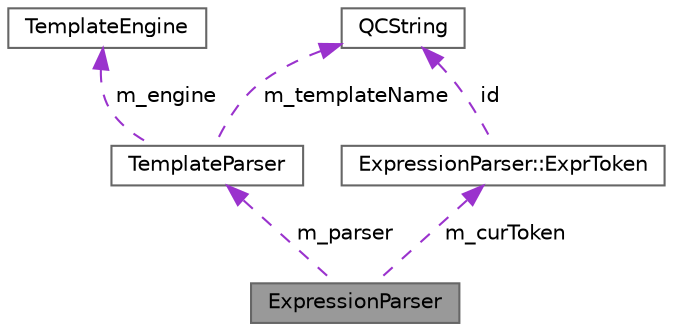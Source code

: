 digraph "ExpressionParser"
{
 // INTERACTIVE_SVG=YES
 // LATEX_PDF_SIZE
  bgcolor="transparent";
  edge [fontname=Helvetica,fontsize=10,labelfontname=Helvetica,labelfontsize=10];
  node [fontname=Helvetica,fontsize=10,shape=box,height=0.2,width=0.4];
  Node1 [label="ExpressionParser",height=0.2,width=0.4,color="gray40", fillcolor="grey60", style="filled", fontcolor="black",tooltip="Recursive decent parser for Django style template expressions."];
  Node2 -> Node1 [dir="back",color="darkorchid3",style="dashed",label=" m_parser" ];
  Node2 [label="TemplateParser",height=0.2,width=0.4,color="gray40", fillcolor="white", style="filled",URL="$da/d25/class_template_parser.html",tooltip="Parser for templates."];
  Node3 -> Node2 [dir="back",color="darkorchid3",style="dashed",label=" m_engine" ];
  Node3 [label="TemplateEngine",height=0.2,width=0.4,color="gray40", fillcolor="white", style="filled",URL="$d0/d1d/class_template_engine.html",tooltip="Engine to create templates and template contexts."];
  Node4 -> Node2 [dir="back",color="darkorchid3",style="dashed",label=" m_templateName" ];
  Node4 [label="QCString",height=0.2,width=0.4,color="gray40", fillcolor="white", style="filled",URL="$d9/d45/class_q_c_string.html",tooltip="This is an alternative implementation of QCString."];
  Node5 -> Node1 [dir="back",color="darkorchid3",style="dashed",label=" m_curToken" ];
  Node5 [label="ExpressionParser::ExprToken",height=0.2,width=0.4,color="gray40", fillcolor="white", style="filled",URL="$d3/d2a/class_expression_parser_1_1_expr_token.html",tooltip="Class representing a token within an expression."];
  Node4 -> Node5 [dir="back",color="darkorchid3",style="dashed",label=" id" ];
}
